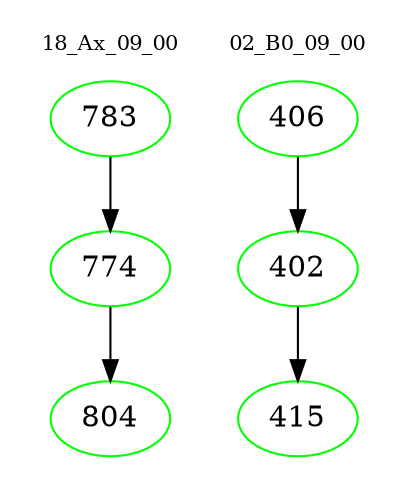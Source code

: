digraph{
subgraph cluster_0 {
color = white
label = "18_Ax_09_00";
fontsize=10;
T0_783 [label="783", color="green"]
T0_783 -> T0_774 [color="black"]
T0_774 [label="774", color="green"]
T0_774 -> T0_804 [color="black"]
T0_804 [label="804", color="green"]
}
subgraph cluster_1 {
color = white
label = "02_B0_09_00";
fontsize=10;
T1_406 [label="406", color="green"]
T1_406 -> T1_402 [color="black"]
T1_402 [label="402", color="green"]
T1_402 -> T1_415 [color="black"]
T1_415 [label="415", color="green"]
}
}
